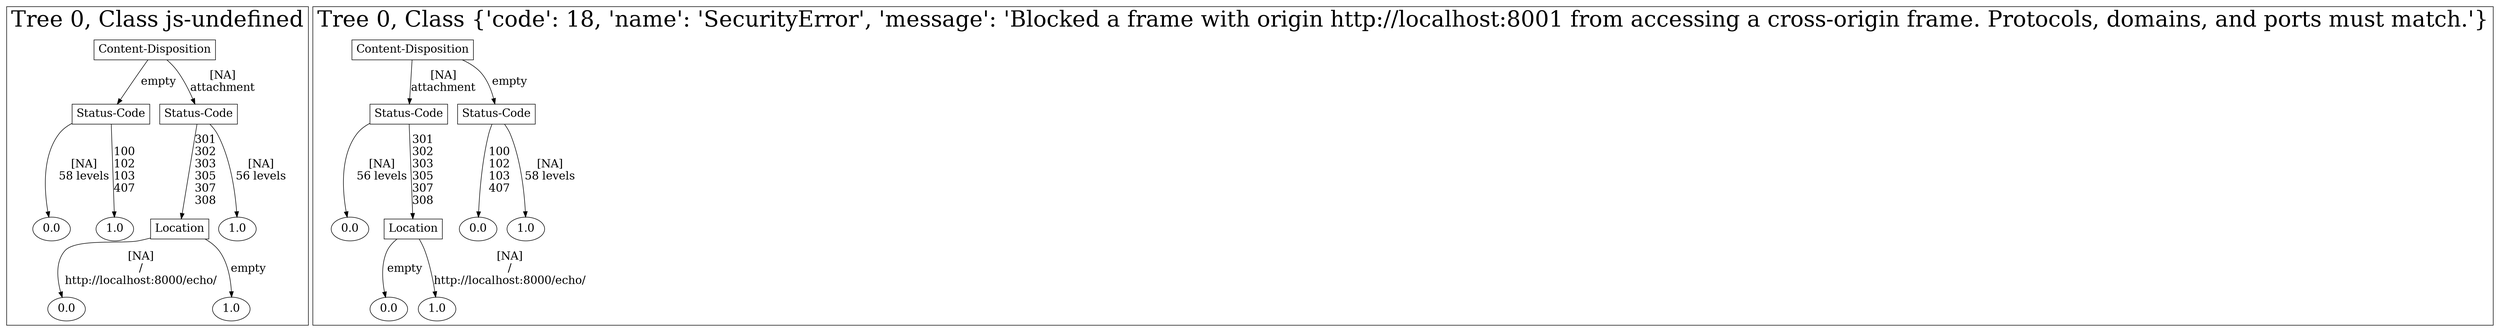 /*
Generated by:
    http://https://github.com/h2oai/h2o-3/tree/master/h2o-genmodel/src/main/java/hex/genmodel/tools/PrintMojo.java
*/

/*
On a mac:

$ brew install graphviz
$ dot -Tpng file.gv -o file.png
$ open file.png
*/

digraph G {

subgraph cluster_0 {
/* Nodes */

/* Level 0 */
{
"SG_0_Node_0" [shape=box, fontsize=20, label="Content-Disposition"]
}

/* Level 1 */
{
"SG_0_Node_1" [shape=box, fontsize=20, label="Status-Code"]
"SG_0_Node_2" [shape=box, fontsize=20, label="Status-Code"]
}

/* Level 2 */
{
"SG_0_Node_4" [fontsize=20, label="0.0"]
"SG_0_Node_5" [fontsize=20, label="1.0"]
"SG_0_Node_3" [shape=box, fontsize=20, label="Location"]
"SG_0_Node_6" [fontsize=20, label="1.0"]
}

/* Level 3 */
{
"SG_0_Node_7" [fontsize=20, label="0.0"]
"SG_0_Node_8" [fontsize=20, label="1.0"]
}

/* Edges */
"SG_0_Node_0" -> "SG_0_Node_1" [fontsize=20, label="empty
"]
"SG_0_Node_0" -> "SG_0_Node_2" [fontsize=20, label="[NA]
attachment
"]
"SG_0_Node_2" -> "SG_0_Node_3" [fontsize=20, label="301
302
303
305
307
308
"]
"SG_0_Node_2" -> "SG_0_Node_6" [fontsize=20, label="[NA]
56 levels
"]
"SG_0_Node_3" -> "SG_0_Node_7" [fontsize=20, label="[NA]
/
http://localhost:8000/echo/
"]
"SG_0_Node_3" -> "SG_0_Node_8" [fontsize=20, label="empty
"]
"SG_0_Node_1" -> "SG_0_Node_4" [fontsize=20, label="[NA]
58 levels
"]
"SG_0_Node_1" -> "SG_0_Node_5" [fontsize=20, label="100
102
103
407
"]

fontsize=40
label="Tree 0, Class js-undefined"
}

subgraph cluster_1 {
/* Nodes */

/* Level 0 */
{
"SG_1_Node_0" [shape=box, fontsize=20, label="Content-Disposition"]
}

/* Level 1 */
{
"SG_1_Node_1" [shape=box, fontsize=20, label="Status-Code"]
"SG_1_Node_2" [shape=box, fontsize=20, label="Status-Code"]
}

/* Level 2 */
{
"SG_1_Node_4" [fontsize=20, label="0.0"]
"SG_1_Node_3" [shape=box, fontsize=20, label="Location"]
"SG_1_Node_5" [fontsize=20, label="0.0"]
"SG_1_Node_6" [fontsize=20, label="1.0"]
}

/* Level 3 */
{
"SG_1_Node_7" [fontsize=20, label="0.0"]
"SG_1_Node_8" [fontsize=20, label="1.0"]
}

/* Edges */
"SG_1_Node_0" -> "SG_1_Node_1" [fontsize=20, label="[NA]
attachment
"]
"SG_1_Node_0" -> "SG_1_Node_2" [fontsize=20, label="empty
"]
"SG_1_Node_2" -> "SG_1_Node_5" [fontsize=20, label="100
102
103
407
"]
"SG_1_Node_2" -> "SG_1_Node_6" [fontsize=20, label="[NA]
58 levels
"]
"SG_1_Node_1" -> "SG_1_Node_4" [fontsize=20, label="[NA]
56 levels
"]
"SG_1_Node_1" -> "SG_1_Node_3" [fontsize=20, label="301
302
303
305
307
308
"]
"SG_1_Node_3" -> "SG_1_Node_7" [fontsize=20, label="empty
"]
"SG_1_Node_3" -> "SG_1_Node_8" [fontsize=20, label="[NA]
/
http://localhost:8000/echo/
"]

fontsize=40
label="Tree 0, Class {'code': 18, 'name': 'SecurityError', 'message': 'Blocked a frame with origin http://localhost:8001 from accessing a cross-origin frame. Protocols, domains, and ports must match.'}"
}

}

